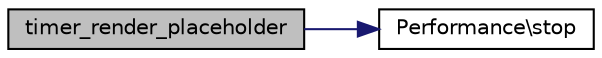digraph "timer_render_placeholder"
{
  edge [fontname="Helvetica",fontsize="10",labelfontname="Helvetica",labelfontsize="10"];
  node [fontname="Helvetica",fontsize="10",shape=record];
  rankdir="LR";
  Node1 [label="timer_render_placeholder",height=0.2,width=0.4,color="black", fillcolor="grey75", style="filled" fontcolor="black"];
  Node1 -> Node2 [color="midnightblue",fontsize="10",style="solid",fontname="Helvetica"];
  Node2 [label="Performance\\stop",height=0.2,width=0.4,color="black", fillcolor="white", style="filled",URL="$class_performance.html#aede39ba61c77f5b8458f3fcaafe48ab9"];
}
